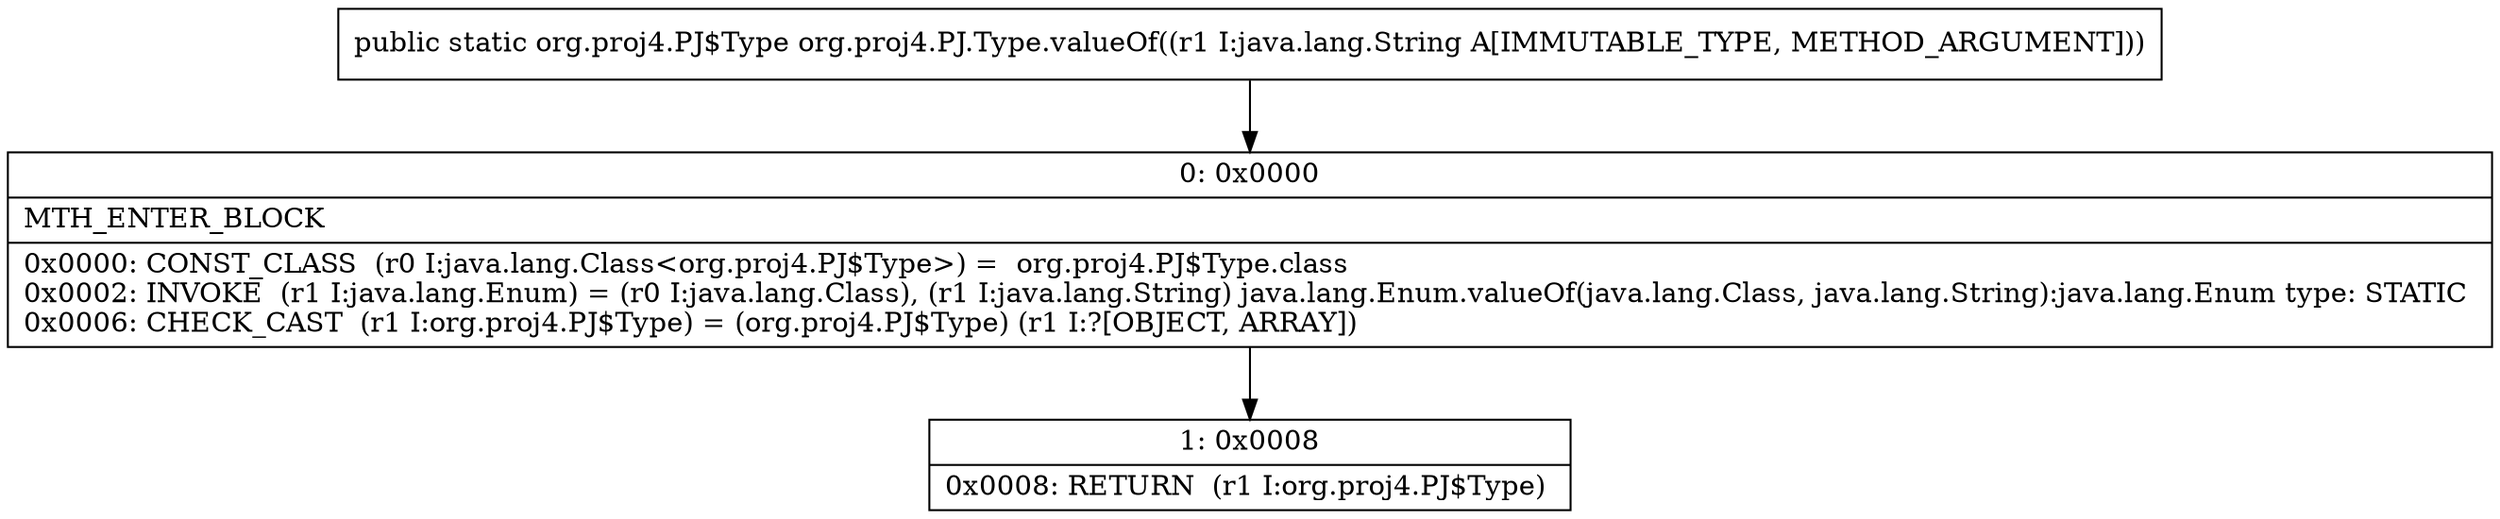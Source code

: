 digraph "CFG fororg.proj4.PJ.Type.valueOf(Ljava\/lang\/String;)Lorg\/proj4\/PJ$Type;" {
Node_0 [shape=record,label="{0\:\ 0x0000|MTH_ENTER_BLOCK\l|0x0000: CONST_CLASS  (r0 I:java.lang.Class\<org.proj4.PJ$Type\>) =  org.proj4.PJ$Type.class \l0x0002: INVOKE  (r1 I:java.lang.Enum) = (r0 I:java.lang.Class), (r1 I:java.lang.String) java.lang.Enum.valueOf(java.lang.Class, java.lang.String):java.lang.Enum type: STATIC \l0x0006: CHECK_CAST  (r1 I:org.proj4.PJ$Type) = (org.proj4.PJ$Type) (r1 I:?[OBJECT, ARRAY]) \l}"];
Node_1 [shape=record,label="{1\:\ 0x0008|0x0008: RETURN  (r1 I:org.proj4.PJ$Type) \l}"];
MethodNode[shape=record,label="{public static org.proj4.PJ$Type org.proj4.PJ.Type.valueOf((r1 I:java.lang.String A[IMMUTABLE_TYPE, METHOD_ARGUMENT])) }"];
MethodNode -> Node_0;
Node_0 -> Node_1;
}

